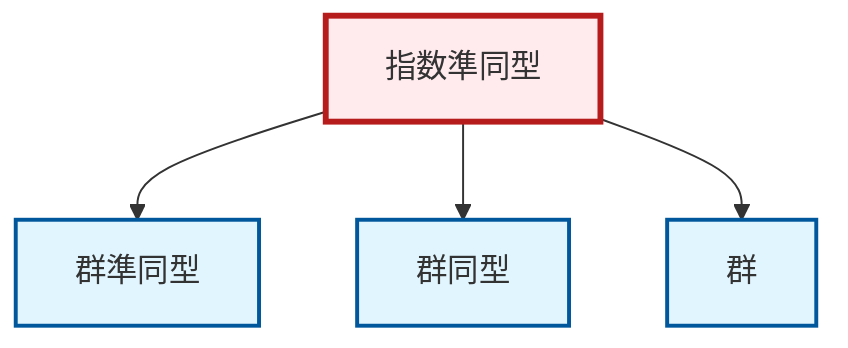 graph TD
    classDef definition fill:#e1f5fe,stroke:#01579b,stroke-width:2px
    classDef theorem fill:#f3e5f5,stroke:#4a148c,stroke-width:2px
    classDef axiom fill:#fff3e0,stroke:#e65100,stroke-width:2px
    classDef example fill:#e8f5e9,stroke:#1b5e20,stroke-width:2px
    classDef current fill:#ffebee,stroke:#b71c1c,stroke-width:3px
    ex-exponential-homomorphism["指数準同型"]:::example
    def-homomorphism["群準同型"]:::definition
    def-isomorphism["群同型"]:::definition
    def-group["群"]:::definition
    ex-exponential-homomorphism --> def-homomorphism
    ex-exponential-homomorphism --> def-isomorphism
    ex-exponential-homomorphism --> def-group
    class ex-exponential-homomorphism current